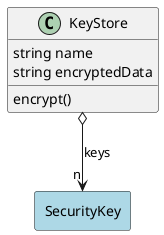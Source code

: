 @startuml

class "KeyStore" as Model {
 string name
 string encryptedData

 encrypt()
 
}

rectangle "SecurityKey" as SecurityKey #lightblue {
}

Model o--> "n" SecurityKey : keys





@enduml
